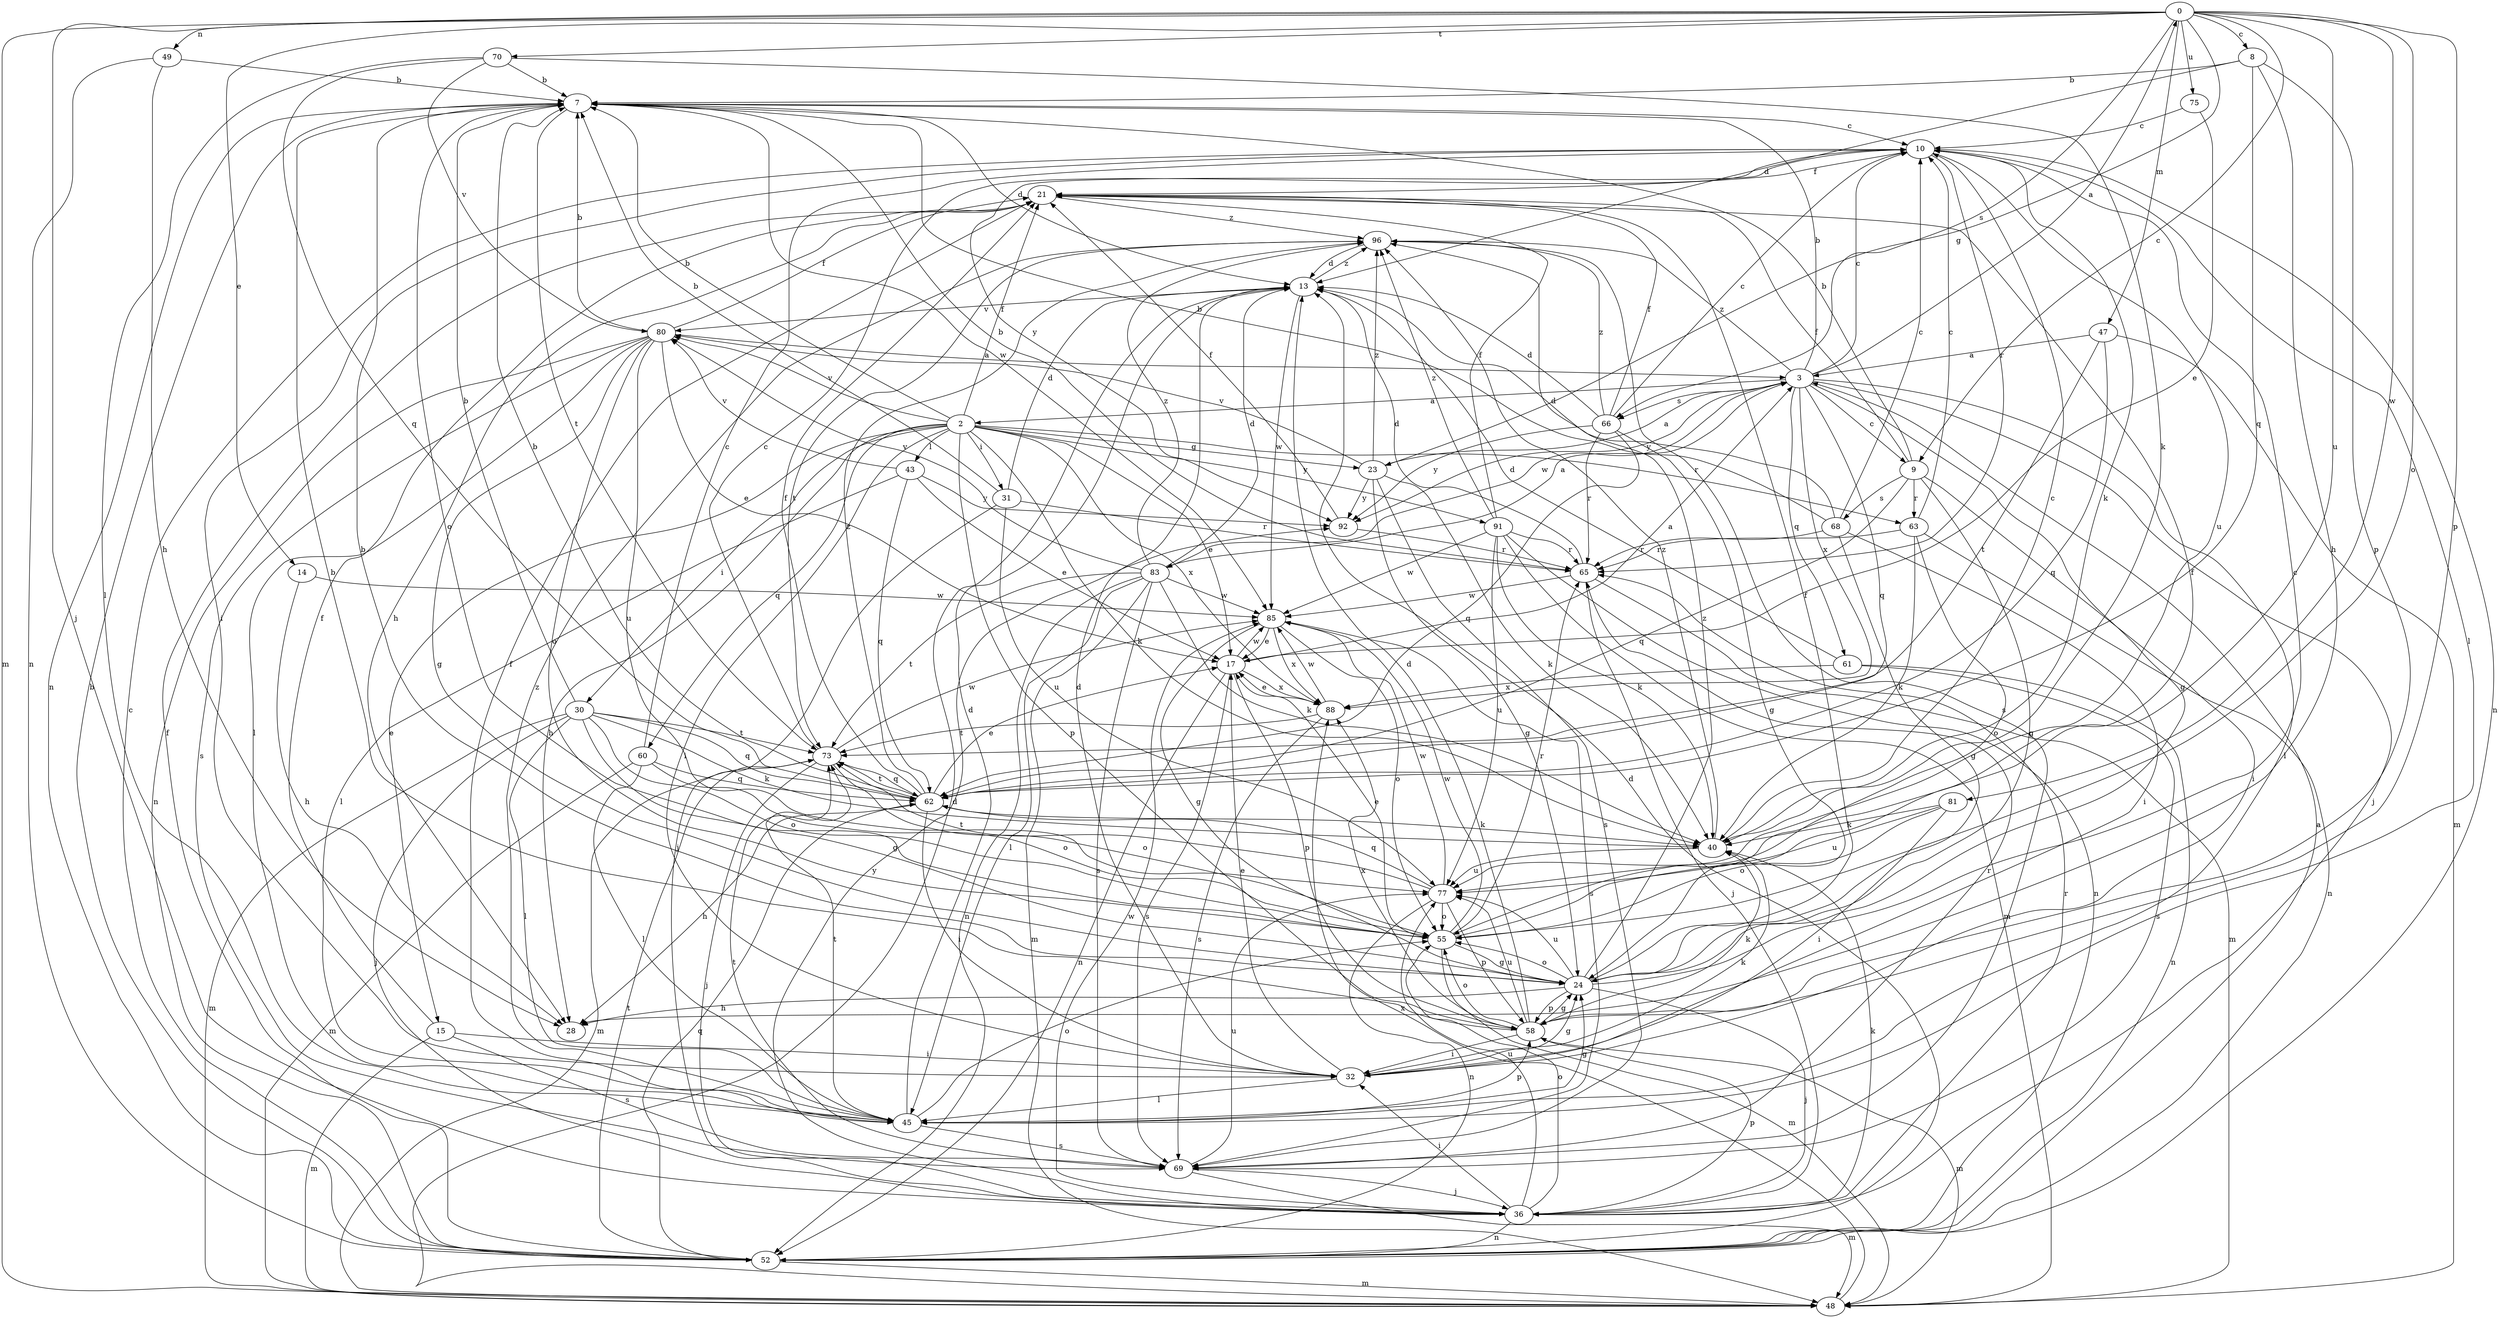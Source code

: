 strict digraph  {
0;
2;
3;
7;
8;
9;
10;
13;
14;
15;
17;
21;
23;
24;
28;
30;
31;
32;
36;
40;
43;
45;
47;
48;
49;
52;
55;
58;
60;
61;
62;
63;
65;
66;
68;
69;
70;
73;
75;
77;
80;
81;
83;
85;
88;
91;
92;
96;
0 -> 8  [label=c];
0 -> 9  [label=c];
0 -> 14  [label=e];
0 -> 23  [label=g];
0 -> 36  [label=j];
0 -> 47  [label=m];
0 -> 48  [label=m];
0 -> 49  [label=n];
0 -> 55  [label=o];
0 -> 58  [label=p];
0 -> 66  [label=s];
0 -> 70  [label=t];
0 -> 75  [label=u];
0 -> 77  [label=u];
0 -> 81  [label=w];
2 -> 7  [label=b];
2 -> 15  [label=e];
2 -> 17  [label=e];
2 -> 21  [label=f];
2 -> 23  [label=g];
2 -> 28  [label=h];
2 -> 30  [label=i];
2 -> 31  [label=i];
2 -> 32  [label=i];
2 -> 40  [label=k];
2 -> 43  [label=l];
2 -> 58  [label=p];
2 -> 60  [label=q];
2 -> 63  [label=r];
2 -> 80  [label=v];
2 -> 88  [label=x];
2 -> 91  [label=y];
3 -> 0  [label=a];
3 -> 2  [label=a];
3 -> 7  [label=b];
3 -> 9  [label=c];
3 -> 10  [label=c];
3 -> 24  [label=g];
3 -> 36  [label=j];
3 -> 45  [label=l];
3 -> 61  [label=q];
3 -> 62  [label=q];
3 -> 66  [label=s];
3 -> 83  [label=w];
3 -> 88  [label=x];
3 -> 92  [label=y];
3 -> 96  [label=z];
7 -> 10  [label=c];
7 -> 13  [label=d];
7 -> 52  [label=n];
7 -> 55  [label=o];
7 -> 73  [label=t];
7 -> 85  [label=w];
8 -> 7  [label=b];
8 -> 13  [label=d];
8 -> 28  [label=h];
8 -> 58  [label=p];
8 -> 62  [label=q];
9 -> 7  [label=b];
9 -> 21  [label=f];
9 -> 24  [label=g];
9 -> 32  [label=i];
9 -> 62  [label=q];
9 -> 63  [label=r];
9 -> 68  [label=s];
10 -> 21  [label=f];
10 -> 32  [label=i];
10 -> 40  [label=k];
10 -> 45  [label=l];
10 -> 52  [label=n];
10 -> 65  [label=r];
10 -> 77  [label=u];
10 -> 92  [label=y];
13 -> 80  [label=v];
13 -> 85  [label=w];
13 -> 96  [label=z];
14 -> 28  [label=h];
14 -> 85  [label=w];
15 -> 21  [label=f];
15 -> 32  [label=i];
15 -> 48  [label=m];
15 -> 69  [label=s];
17 -> 3  [label=a];
17 -> 52  [label=n];
17 -> 58  [label=p];
17 -> 69  [label=s];
17 -> 85  [label=w];
17 -> 88  [label=x];
21 -> 28  [label=h];
21 -> 96  [label=z];
23 -> 3  [label=a];
23 -> 24  [label=g];
23 -> 40  [label=k];
23 -> 69  [label=s];
23 -> 80  [label=v];
23 -> 92  [label=y];
23 -> 96  [label=z];
24 -> 7  [label=b];
24 -> 10  [label=c];
24 -> 21  [label=f];
24 -> 28  [label=h];
24 -> 36  [label=j];
24 -> 55  [label=o];
24 -> 58  [label=p];
24 -> 77  [label=u];
24 -> 96  [label=z];
30 -> 7  [label=b];
30 -> 24  [label=g];
30 -> 36  [label=j];
30 -> 40  [label=k];
30 -> 45  [label=l];
30 -> 48  [label=m];
30 -> 55  [label=o];
30 -> 62  [label=q];
30 -> 73  [label=t];
31 -> 7  [label=b];
31 -> 13  [label=d];
31 -> 36  [label=j];
31 -> 65  [label=r];
31 -> 77  [label=u];
32 -> 13  [label=d];
32 -> 17  [label=e];
32 -> 24  [label=g];
32 -> 40  [label=k];
32 -> 45  [label=l];
36 -> 32  [label=i];
36 -> 40  [label=k];
36 -> 52  [label=n];
36 -> 55  [label=o];
36 -> 58  [label=p];
36 -> 65  [label=r];
36 -> 77  [label=u];
36 -> 85  [label=w];
36 -> 92  [label=y];
40 -> 10  [label=c];
40 -> 77  [label=u];
40 -> 96  [label=z];
43 -> 17  [label=e];
43 -> 45  [label=l];
43 -> 62  [label=q];
43 -> 80  [label=v];
43 -> 92  [label=y];
45 -> 13  [label=d];
45 -> 21  [label=f];
45 -> 24  [label=g];
45 -> 55  [label=o];
45 -> 58  [label=p];
45 -> 69  [label=s];
45 -> 73  [label=t];
45 -> 96  [label=z];
47 -> 3  [label=a];
47 -> 48  [label=m];
47 -> 62  [label=q];
47 -> 73  [label=t];
48 -> 13  [label=d];
48 -> 88  [label=x];
49 -> 7  [label=b];
49 -> 28  [label=h];
49 -> 52  [label=n];
52 -> 3  [label=a];
52 -> 7  [label=b];
52 -> 10  [label=c];
52 -> 13  [label=d];
52 -> 21  [label=f];
52 -> 48  [label=m];
52 -> 62  [label=q];
52 -> 73  [label=t];
55 -> 17  [label=e];
55 -> 21  [label=f];
55 -> 24  [label=g];
55 -> 48  [label=m];
55 -> 65  [label=r];
55 -> 85  [label=w];
58 -> 7  [label=b];
58 -> 13  [label=d];
58 -> 24  [label=g];
58 -> 32  [label=i];
58 -> 40  [label=k];
58 -> 48  [label=m];
58 -> 55  [label=o];
58 -> 77  [label=u];
58 -> 88  [label=x];
60 -> 10  [label=c];
60 -> 45  [label=l];
60 -> 48  [label=m];
60 -> 55  [label=o];
60 -> 62  [label=q];
61 -> 13  [label=d];
61 -> 52  [label=n];
61 -> 69  [label=s];
61 -> 88  [label=x];
62 -> 7  [label=b];
62 -> 17  [label=e];
62 -> 21  [label=f];
62 -> 28  [label=h];
62 -> 32  [label=i];
62 -> 40  [label=k];
62 -> 73  [label=t];
62 -> 96  [label=z];
63 -> 10  [label=c];
63 -> 40  [label=k];
63 -> 52  [label=n];
63 -> 55  [label=o];
63 -> 65  [label=r];
65 -> 7  [label=b];
65 -> 13  [label=d];
65 -> 36  [label=j];
65 -> 48  [label=m];
65 -> 85  [label=w];
66 -> 10  [label=c];
66 -> 13  [label=d];
66 -> 21  [label=f];
66 -> 24  [label=g];
66 -> 62  [label=q];
66 -> 65  [label=r];
66 -> 92  [label=y];
66 -> 96  [label=z];
68 -> 7  [label=b];
68 -> 10  [label=c];
68 -> 13  [label=d];
68 -> 24  [label=g];
68 -> 32  [label=i];
68 -> 65  [label=r];
69 -> 36  [label=j];
69 -> 48  [label=m];
69 -> 65  [label=r];
69 -> 73  [label=t];
69 -> 77  [label=u];
70 -> 7  [label=b];
70 -> 40  [label=k];
70 -> 45  [label=l];
70 -> 62  [label=q];
70 -> 80  [label=v];
73 -> 10  [label=c];
73 -> 36  [label=j];
73 -> 48  [label=m];
73 -> 55  [label=o];
73 -> 62  [label=q];
73 -> 85  [label=w];
75 -> 10  [label=c];
75 -> 17  [label=e];
77 -> 52  [label=n];
77 -> 55  [label=o];
77 -> 58  [label=p];
77 -> 62  [label=q];
77 -> 73  [label=t];
77 -> 85  [label=w];
80 -> 3  [label=a];
80 -> 7  [label=b];
80 -> 17  [label=e];
80 -> 21  [label=f];
80 -> 24  [label=g];
80 -> 45  [label=l];
80 -> 52  [label=n];
80 -> 55  [label=o];
80 -> 69  [label=s];
80 -> 77  [label=u];
81 -> 32  [label=i];
81 -> 40  [label=k];
81 -> 55  [label=o];
81 -> 77  [label=u];
83 -> 3  [label=a];
83 -> 13  [label=d];
83 -> 40  [label=k];
83 -> 45  [label=l];
83 -> 48  [label=m];
83 -> 52  [label=n];
83 -> 69  [label=s];
83 -> 73  [label=t];
83 -> 80  [label=v];
83 -> 85  [label=w];
83 -> 96  [label=z];
85 -> 17  [label=e];
85 -> 24  [label=g];
85 -> 55  [label=o];
85 -> 69  [label=s];
85 -> 88  [label=x];
88 -> 17  [label=e];
88 -> 69  [label=s];
88 -> 73  [label=t];
88 -> 85  [label=w];
91 -> 21  [label=f];
91 -> 40  [label=k];
91 -> 48  [label=m];
91 -> 52  [label=n];
91 -> 65  [label=r];
91 -> 77  [label=u];
91 -> 85  [label=w];
91 -> 96  [label=z];
92 -> 21  [label=f];
92 -> 65  [label=r];
96 -> 13  [label=d];
96 -> 69  [label=s];
96 -> 73  [label=t];
}
